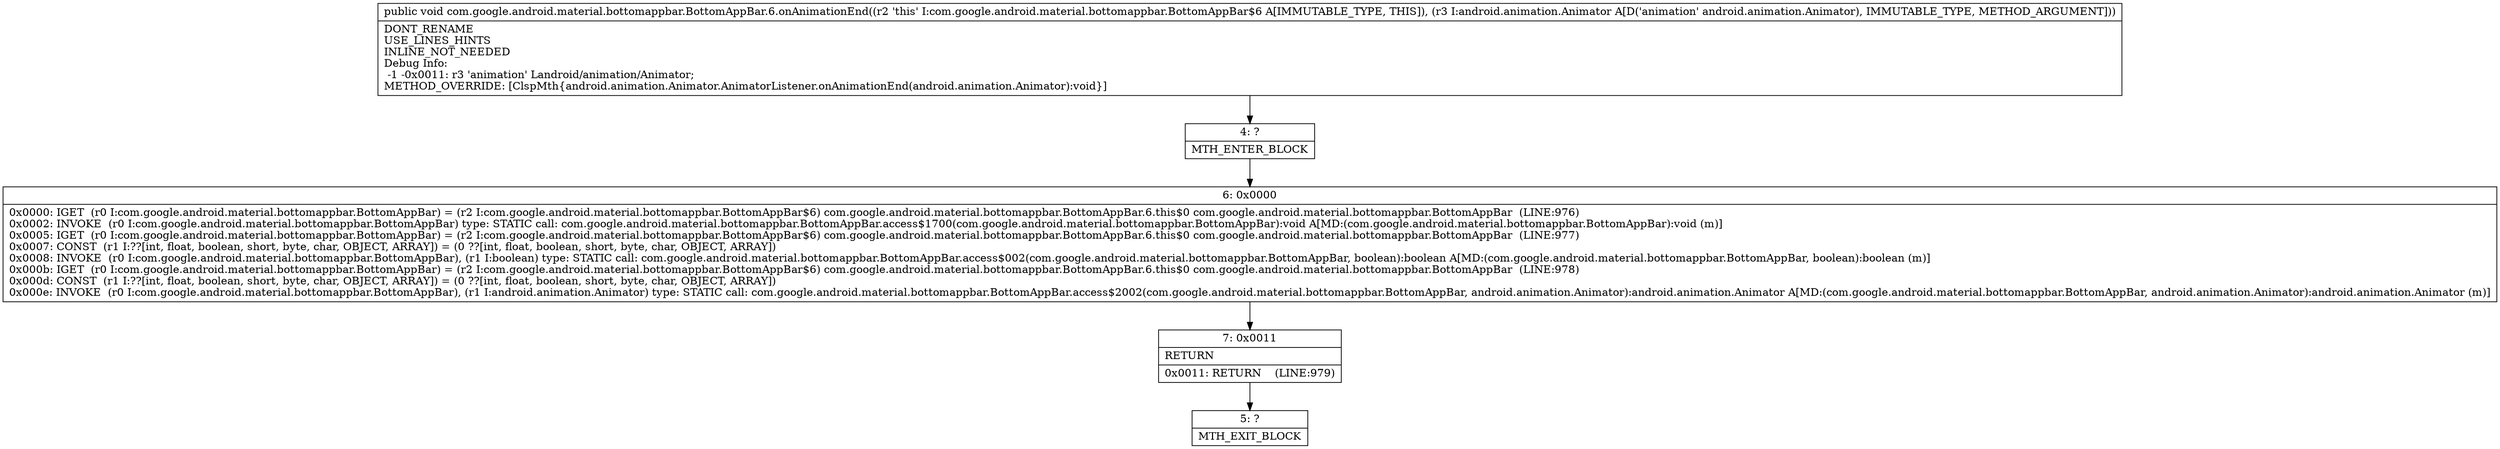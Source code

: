 digraph "CFG forcom.google.android.material.bottomappbar.BottomAppBar.6.onAnimationEnd(Landroid\/animation\/Animator;)V" {
Node_4 [shape=record,label="{4\:\ ?|MTH_ENTER_BLOCK\l}"];
Node_6 [shape=record,label="{6\:\ 0x0000|0x0000: IGET  (r0 I:com.google.android.material.bottomappbar.BottomAppBar) = (r2 I:com.google.android.material.bottomappbar.BottomAppBar$6) com.google.android.material.bottomappbar.BottomAppBar.6.this$0 com.google.android.material.bottomappbar.BottomAppBar  (LINE:976)\l0x0002: INVOKE  (r0 I:com.google.android.material.bottomappbar.BottomAppBar) type: STATIC call: com.google.android.material.bottomappbar.BottomAppBar.access$1700(com.google.android.material.bottomappbar.BottomAppBar):void A[MD:(com.google.android.material.bottomappbar.BottomAppBar):void (m)]\l0x0005: IGET  (r0 I:com.google.android.material.bottomappbar.BottomAppBar) = (r2 I:com.google.android.material.bottomappbar.BottomAppBar$6) com.google.android.material.bottomappbar.BottomAppBar.6.this$0 com.google.android.material.bottomappbar.BottomAppBar  (LINE:977)\l0x0007: CONST  (r1 I:??[int, float, boolean, short, byte, char, OBJECT, ARRAY]) = (0 ??[int, float, boolean, short, byte, char, OBJECT, ARRAY]) \l0x0008: INVOKE  (r0 I:com.google.android.material.bottomappbar.BottomAppBar), (r1 I:boolean) type: STATIC call: com.google.android.material.bottomappbar.BottomAppBar.access$002(com.google.android.material.bottomappbar.BottomAppBar, boolean):boolean A[MD:(com.google.android.material.bottomappbar.BottomAppBar, boolean):boolean (m)]\l0x000b: IGET  (r0 I:com.google.android.material.bottomappbar.BottomAppBar) = (r2 I:com.google.android.material.bottomappbar.BottomAppBar$6) com.google.android.material.bottomappbar.BottomAppBar.6.this$0 com.google.android.material.bottomappbar.BottomAppBar  (LINE:978)\l0x000d: CONST  (r1 I:??[int, float, boolean, short, byte, char, OBJECT, ARRAY]) = (0 ??[int, float, boolean, short, byte, char, OBJECT, ARRAY]) \l0x000e: INVOKE  (r0 I:com.google.android.material.bottomappbar.BottomAppBar), (r1 I:android.animation.Animator) type: STATIC call: com.google.android.material.bottomappbar.BottomAppBar.access$2002(com.google.android.material.bottomappbar.BottomAppBar, android.animation.Animator):android.animation.Animator A[MD:(com.google.android.material.bottomappbar.BottomAppBar, android.animation.Animator):android.animation.Animator (m)]\l}"];
Node_7 [shape=record,label="{7\:\ 0x0011|RETURN\l|0x0011: RETURN    (LINE:979)\l}"];
Node_5 [shape=record,label="{5\:\ ?|MTH_EXIT_BLOCK\l}"];
MethodNode[shape=record,label="{public void com.google.android.material.bottomappbar.BottomAppBar.6.onAnimationEnd((r2 'this' I:com.google.android.material.bottomappbar.BottomAppBar$6 A[IMMUTABLE_TYPE, THIS]), (r3 I:android.animation.Animator A[D('animation' android.animation.Animator), IMMUTABLE_TYPE, METHOD_ARGUMENT]))  | DONT_RENAME\lUSE_LINES_HINTS\lINLINE_NOT_NEEDED\lDebug Info:\l  \-1 \-0x0011: r3 'animation' Landroid\/animation\/Animator;\lMETHOD_OVERRIDE: [ClspMth\{android.animation.Animator.AnimatorListener.onAnimationEnd(android.animation.Animator):void\}]\l}"];
MethodNode -> Node_4;Node_4 -> Node_6;
Node_6 -> Node_7;
Node_7 -> Node_5;
}

